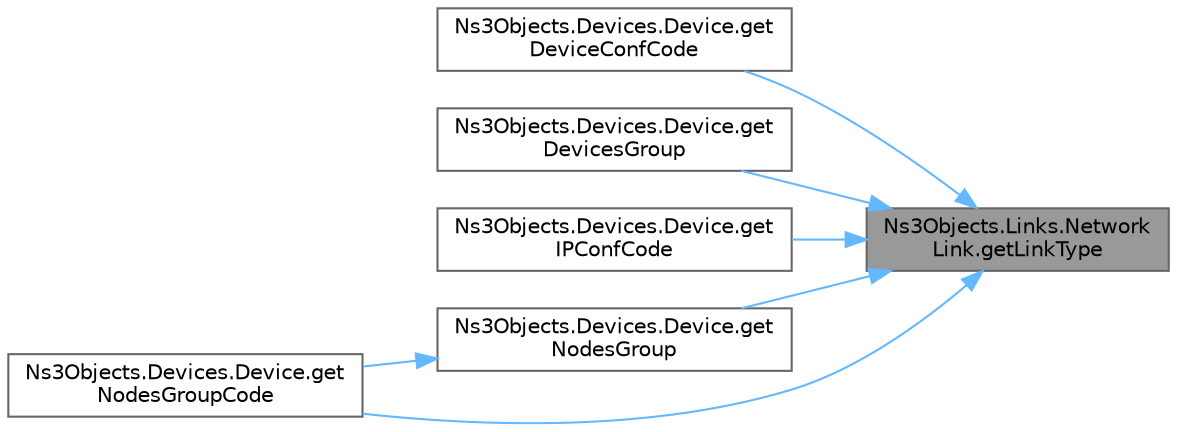 digraph "Ns3Objects.Links.NetworkLink.getLinkType"
{
 // LATEX_PDF_SIZE
  bgcolor="transparent";
  edge [fontname=Helvetica,fontsize=10,labelfontname=Helvetica,labelfontsize=10];
  node [fontname=Helvetica,fontsize=10,shape=box,height=0.2,width=0.4];
  rankdir="RL";
  Node1 [id="Node000001",label="Ns3Objects.Links.Network\lLink.getLinkType",height=0.2,width=0.4,color="gray40", fillcolor="grey60", style="filled", fontcolor="black",tooltip=" "];
  Node1 -> Node2 [id="edge1_Node000001_Node000002",dir="back",color="steelblue1",style="solid",tooltip=" "];
  Node2 [id="Node000002",label="Ns3Objects.Devices.Device.get\lDeviceConfCode",height=0.2,width=0.4,color="grey40", fillcolor="white", style="filled",URL="$class_ns3_objects_1_1_devices_1_1_device.html#a29c2d3198f874e7b406ef70b92a4617d",tooltip=" "];
  Node1 -> Node3 [id="edge2_Node000001_Node000003",dir="back",color="steelblue1",style="solid",tooltip=" "];
  Node3 [id="Node000003",label="Ns3Objects.Devices.Device.get\lDevicesGroup",height=0.2,width=0.4,color="grey40", fillcolor="white", style="filled",URL="$class_ns3_objects_1_1_devices_1_1_device.html#a58d7191425741ac88fd1804b4a8cf515",tooltip=" "];
  Node1 -> Node4 [id="edge3_Node000001_Node000004",dir="back",color="steelblue1",style="solid",tooltip=" "];
  Node4 [id="Node000004",label="Ns3Objects.Devices.Device.get\lIPConfCode",height=0.2,width=0.4,color="grey40", fillcolor="white", style="filled",URL="$class_ns3_objects_1_1_devices_1_1_device.html#a3ada168b03baf771c1a25ae04df59ecc",tooltip=" "];
  Node1 -> Node5 [id="edge4_Node000001_Node000005",dir="back",color="steelblue1",style="solid",tooltip=" "];
  Node5 [id="Node000005",label="Ns3Objects.Devices.Device.get\lNodesGroup",height=0.2,width=0.4,color="grey40", fillcolor="white", style="filled",URL="$class_ns3_objects_1_1_devices_1_1_device.html#ad11cd6c0a48b0a53db8fca9936ebda30",tooltip=" "];
  Node5 -> Node6 [id="edge5_Node000005_Node000006",dir="back",color="steelblue1",style="solid",tooltip=" "];
  Node6 [id="Node000006",label="Ns3Objects.Devices.Device.get\lNodesGroupCode",height=0.2,width=0.4,color="grey40", fillcolor="white", style="filled",URL="$class_ns3_objects_1_1_devices_1_1_device.html#a5f8e478fa9015f6ef1e6d149c764b4b4",tooltip=" "];
  Node1 -> Node6 [id="edge6_Node000001_Node000006",dir="back",color="steelblue1",style="solid",tooltip=" "];
}
